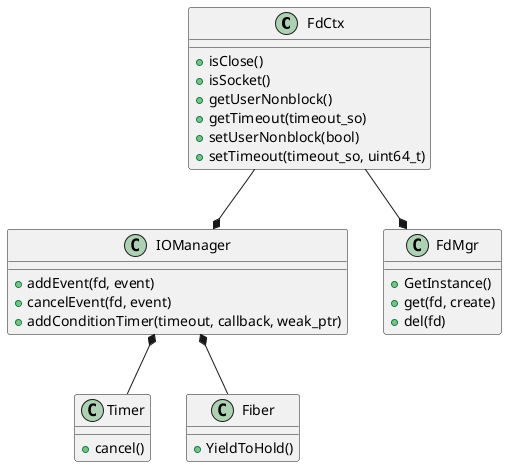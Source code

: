 @startuml
class FdCtx {
    +isClose()
    +isSocket()
    +getUserNonblock()
    +getTimeout(timeout_so)
    +setUserNonblock(bool)
    +setTimeout(timeout_so, uint64_t)
}
class IOManager {
    +addEvent(fd, event)
    +cancelEvent(fd, event)
    +addConditionTimer(timeout, callback, weak_ptr)
}
class Timer {
    +cancel()
}
class Fiber {
    +YieldToHold()
}
class FdMgr {
    +GetInstance()
    +get(fd, create)
    +del(fd)
}
FdCtx --* IOManager
IOManager *-- Timer
IOManager *-- Fiber
FdCtx --* FdMgr
@enduml
